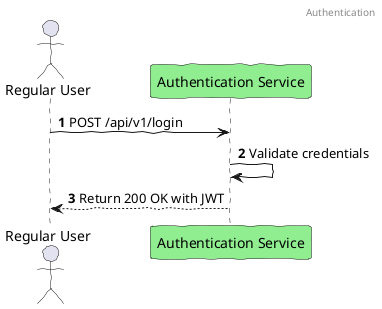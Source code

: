 @startuml
'https://plantuml.com/sequence-diagram

skinparam handwritten true
autonumber

header Authentication

actor "Regular User" as Alice
participant "Authentication Service" as Service #lightgreen

Alice -> Service: POST /api/v1/login
Service -> Service: Validate credentials
Alice <-- Service: Return 200 OK with JWT

@enduml

